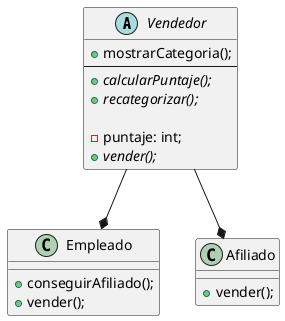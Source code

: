 @startuml

abstract class  Vendedor{
+ mostrarCategoria();
--
+ {abstract} calcularPuntaje();
+ {abstract} recategorizar();

- puntaje: int;
+ {abstract} vender();
}

class Empleado {
+ conseguirAfiliado();
+ vender();
}
class Afiliado {
+ vender();
}

Vendedor --* Empleado
Vendedor --* Afiliado

@enduml